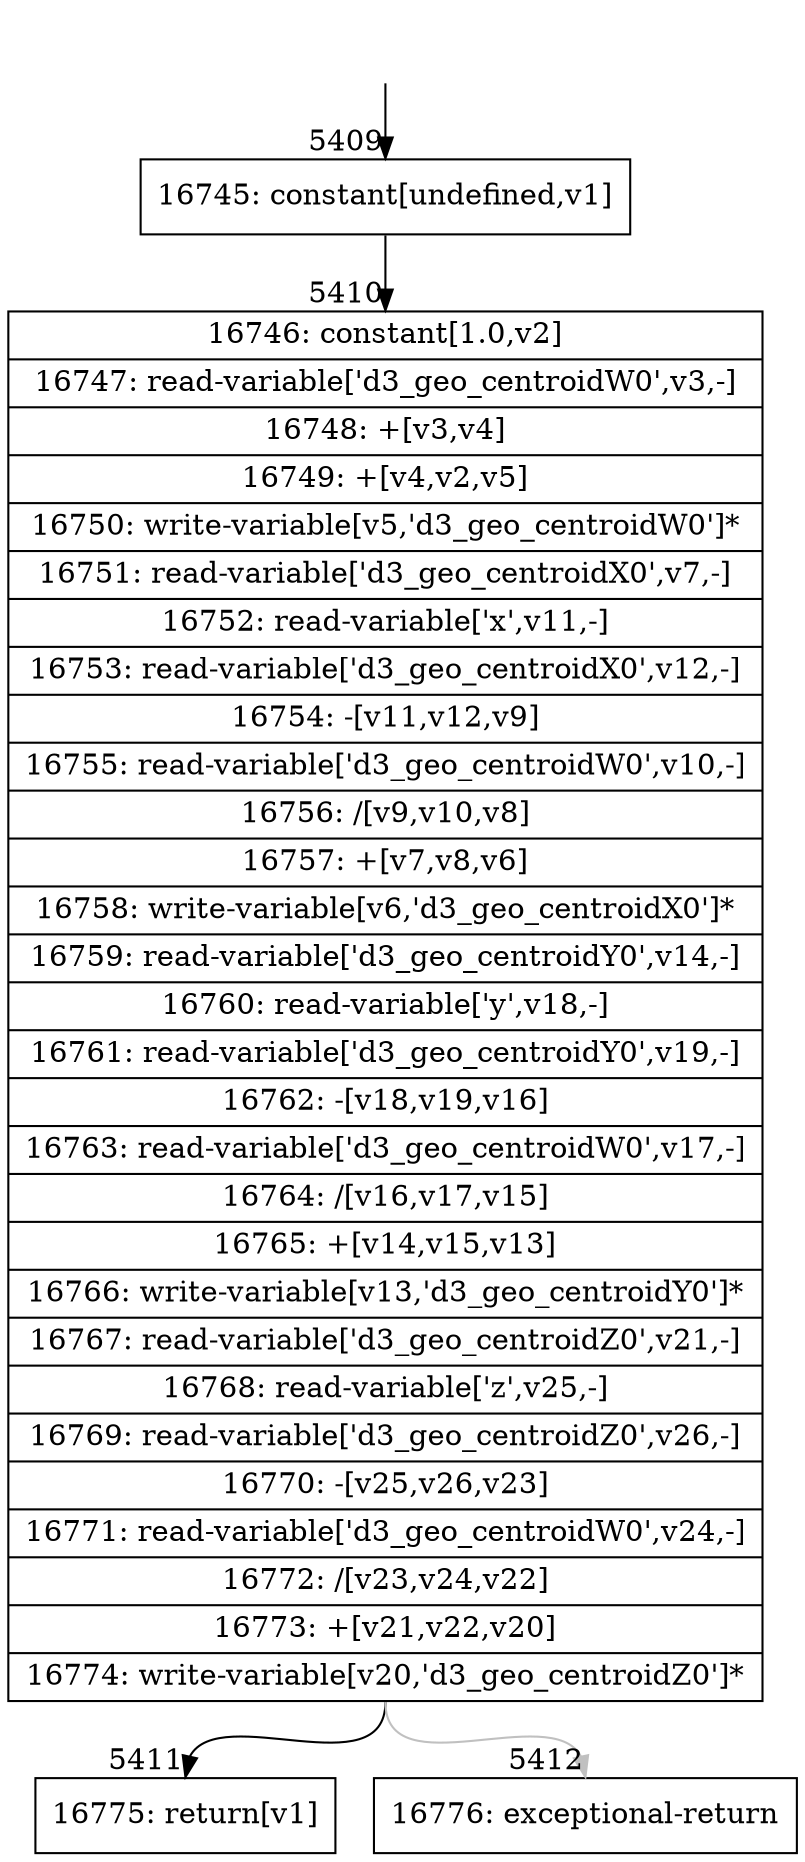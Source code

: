 digraph {
rankdir="TD"
BB_entry515[shape=none,label=""];
BB_entry515 -> BB5409 [tailport=s, headport=n, headlabel="    5409"]
BB5409 [shape=record label="{16745: constant[undefined,v1]}" ] 
BB5409 -> BB5410 [tailport=s, headport=n, headlabel="      5410"]
BB5410 [shape=record label="{16746: constant[1.0,v2]|16747: read-variable['d3_geo_centroidW0',v3,-]|16748: +[v3,v4]|16749: +[v4,v2,v5]|16750: write-variable[v5,'d3_geo_centroidW0']*|16751: read-variable['d3_geo_centroidX0',v7,-]|16752: read-variable['x',v11,-]|16753: read-variable['d3_geo_centroidX0',v12,-]|16754: -[v11,v12,v9]|16755: read-variable['d3_geo_centroidW0',v10,-]|16756: /[v9,v10,v8]|16757: +[v7,v8,v6]|16758: write-variable[v6,'d3_geo_centroidX0']*|16759: read-variable['d3_geo_centroidY0',v14,-]|16760: read-variable['y',v18,-]|16761: read-variable['d3_geo_centroidY0',v19,-]|16762: -[v18,v19,v16]|16763: read-variable['d3_geo_centroidW0',v17,-]|16764: /[v16,v17,v15]|16765: +[v14,v15,v13]|16766: write-variable[v13,'d3_geo_centroidY0']*|16767: read-variable['d3_geo_centroidZ0',v21,-]|16768: read-variable['z',v25,-]|16769: read-variable['d3_geo_centroidZ0',v26,-]|16770: -[v25,v26,v23]|16771: read-variable['d3_geo_centroidW0',v24,-]|16772: /[v23,v24,v22]|16773: +[v21,v22,v20]|16774: write-variable[v20,'d3_geo_centroidZ0']*}" ] 
BB5410 -> BB5411 [tailport=s, headport=n, headlabel="      5411"]
BB5410 -> BB5412 [tailport=s, headport=n, color=gray, headlabel="      5412"]
BB5411 [shape=record label="{16775: return[v1]}" ] 
BB5412 [shape=record label="{16776: exceptional-return}" ] 
//#$~ 3162
}

